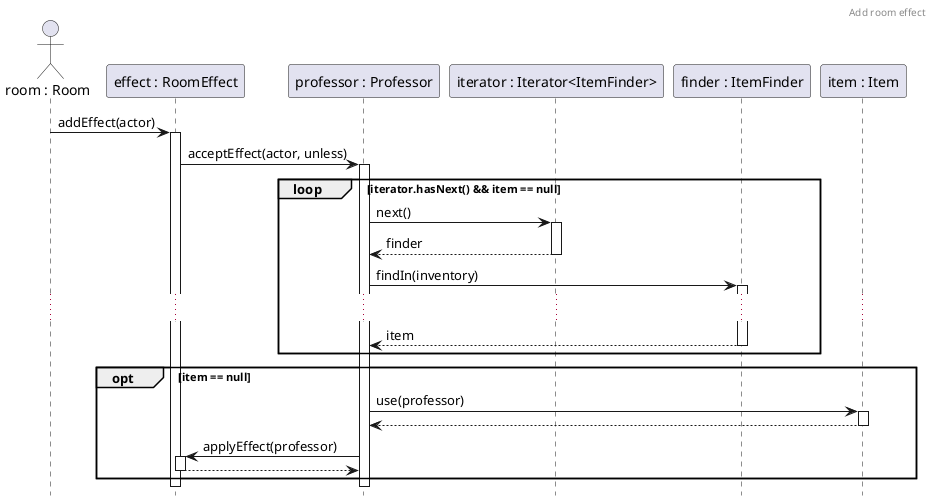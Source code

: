 @startuml AddRoomEffect
header Add room effect
hide footbox

actor room as "room : Room"
participant effect as "effect : RoomEffect"
participant prof as "professor : Professor"
participant iter as "iterator : Iterator<ItemFinder>"
participant finder as "finder : ItemFinder"
participant item as "item : Item"

room -> effect ++ : addEffect(actor)
effect -> prof ++ : acceptEffect(actor, unless)

loop iterator.hasNext() && item == null
    prof -> iter ++: next()
    return finder

    prof -> finder ++ : findIn(inventory)
    ' itt van egy rész, ami sokkal kényelmesebb templatelhető ItemFinderrel
    ...

    return item
end

opt item == null
    prof -> item ++: use(professor)
    return
    prof -> effect ++: applyEffect(professor)
    return
    ' ezt részletezik a gas meg a wet esetén a dolgok
end

' student-re meg ctrl+c ctrl+v

@enduml